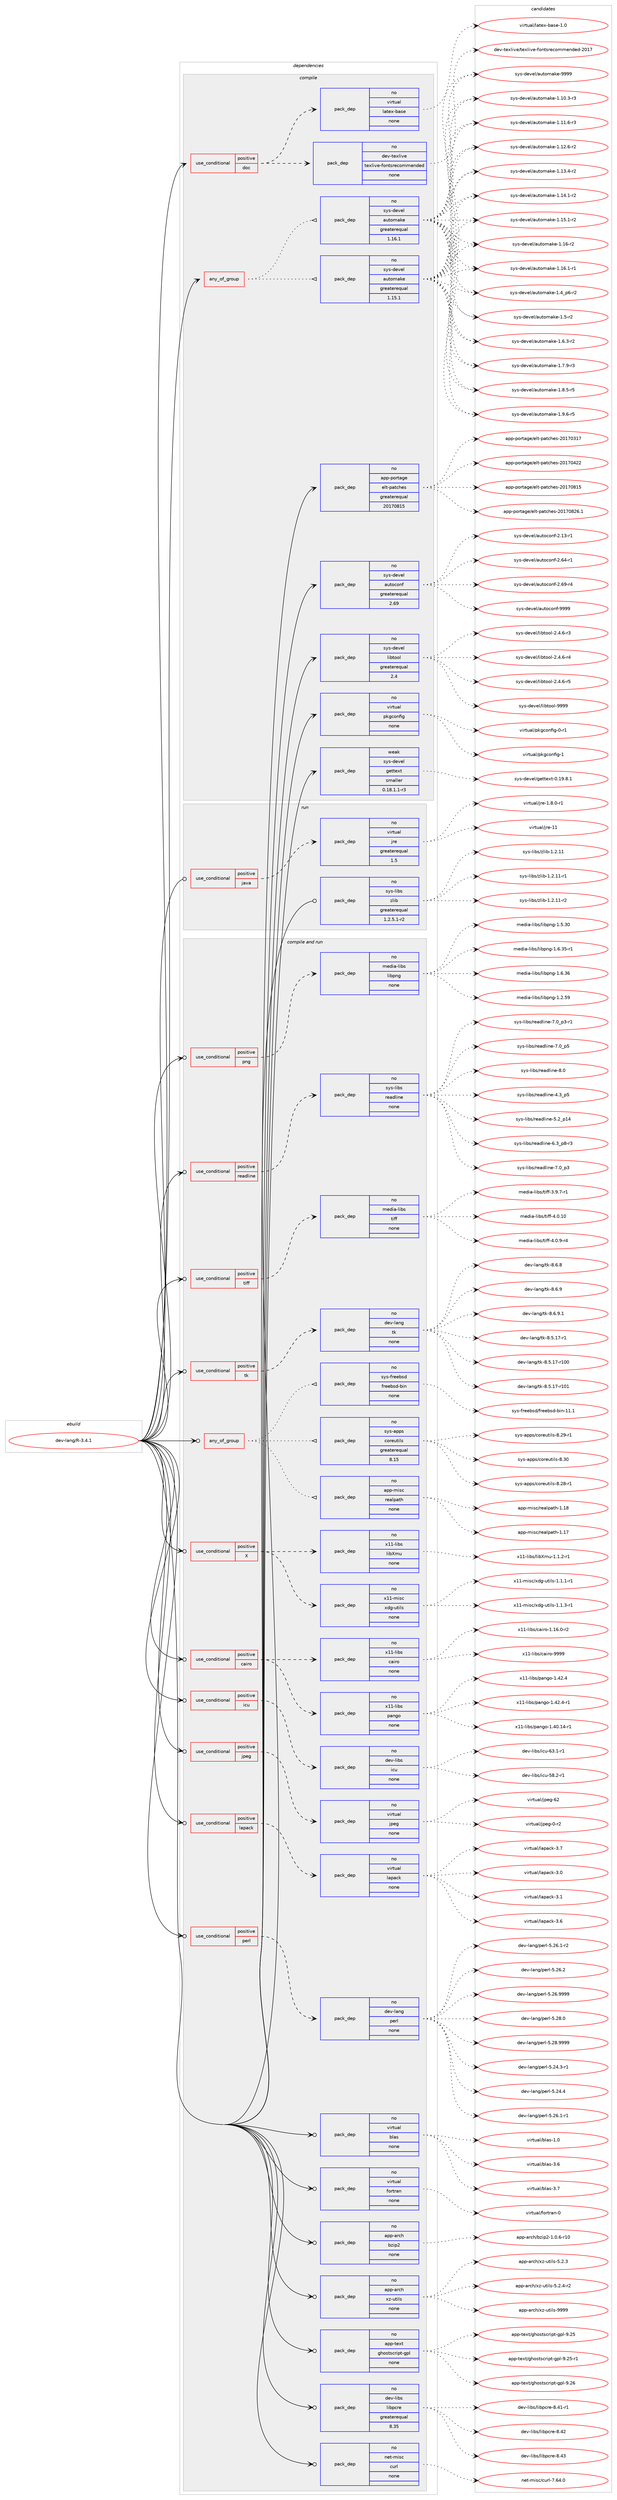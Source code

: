 digraph prolog {

# *************
# Graph options
# *************

newrank=true;
concentrate=true;
compound=true;
graph [rankdir=LR,fontname=Helvetica,fontsize=10,ranksep=1.5];#, ranksep=2.5, nodesep=0.2];
edge  [arrowhead=vee];
node  [fontname=Helvetica,fontsize=10];

# **********
# The ebuild
# **********

subgraph cluster_leftcol {
color=gray;
rank=same;
label=<<i>ebuild</i>>;
id [label="dev-lang/R-3.4.1", color=red, width=4, href="../dev-lang/R-3.4.1.svg"];
}

# ****************
# The dependencies
# ****************

subgraph cluster_midcol {
color=gray;
label=<<i>dependencies</i>>;
subgraph cluster_compile {
fillcolor="#eeeeee";
style=filled;
label=<<i>compile</i>>;
subgraph any21903 {
dependency1358062 [label=<<TABLE BORDER="0" CELLBORDER="1" CELLSPACING="0" CELLPADDING="4"><TR><TD CELLPADDING="10">any_of_group</TD></TR></TABLE>>, shape=none, color=red];subgraph pack972160 {
dependency1358063 [label=<<TABLE BORDER="0" CELLBORDER="1" CELLSPACING="0" CELLPADDING="4" WIDTH="220"><TR><TD ROWSPAN="6" CELLPADDING="30">pack_dep</TD></TR><TR><TD WIDTH="110">no</TD></TR><TR><TD>sys-devel</TD></TR><TR><TD>automake</TD></TR><TR><TD>greaterequal</TD></TR><TR><TD>1.16.1</TD></TR></TABLE>>, shape=none, color=blue];
}
dependency1358062:e -> dependency1358063:w [weight=20,style="dotted",arrowhead="oinv"];
subgraph pack972161 {
dependency1358064 [label=<<TABLE BORDER="0" CELLBORDER="1" CELLSPACING="0" CELLPADDING="4" WIDTH="220"><TR><TD ROWSPAN="6" CELLPADDING="30">pack_dep</TD></TR><TR><TD WIDTH="110">no</TD></TR><TR><TD>sys-devel</TD></TR><TR><TD>automake</TD></TR><TR><TD>greaterequal</TD></TR><TR><TD>1.15.1</TD></TR></TABLE>>, shape=none, color=blue];
}
dependency1358062:e -> dependency1358064:w [weight=20,style="dotted",arrowhead="oinv"];
}
id:e -> dependency1358062:w [weight=20,style="solid",arrowhead="vee"];
subgraph cond363447 {
dependency1358065 [label=<<TABLE BORDER="0" CELLBORDER="1" CELLSPACING="0" CELLPADDING="4"><TR><TD ROWSPAN="3" CELLPADDING="10">use_conditional</TD></TR><TR><TD>positive</TD></TR><TR><TD>doc</TD></TR></TABLE>>, shape=none, color=red];
subgraph pack972162 {
dependency1358066 [label=<<TABLE BORDER="0" CELLBORDER="1" CELLSPACING="0" CELLPADDING="4" WIDTH="220"><TR><TD ROWSPAN="6" CELLPADDING="30">pack_dep</TD></TR><TR><TD WIDTH="110">no</TD></TR><TR><TD>virtual</TD></TR><TR><TD>latex-base</TD></TR><TR><TD>none</TD></TR><TR><TD></TD></TR></TABLE>>, shape=none, color=blue];
}
dependency1358065:e -> dependency1358066:w [weight=20,style="dashed",arrowhead="vee"];
subgraph pack972163 {
dependency1358067 [label=<<TABLE BORDER="0" CELLBORDER="1" CELLSPACING="0" CELLPADDING="4" WIDTH="220"><TR><TD ROWSPAN="6" CELLPADDING="30">pack_dep</TD></TR><TR><TD WIDTH="110">no</TD></TR><TR><TD>dev-texlive</TD></TR><TR><TD>texlive-fontsrecommended</TD></TR><TR><TD>none</TD></TR><TR><TD></TD></TR></TABLE>>, shape=none, color=blue];
}
dependency1358065:e -> dependency1358067:w [weight=20,style="dashed",arrowhead="vee"];
}
id:e -> dependency1358065:w [weight=20,style="solid",arrowhead="vee"];
subgraph pack972164 {
dependency1358068 [label=<<TABLE BORDER="0" CELLBORDER="1" CELLSPACING="0" CELLPADDING="4" WIDTH="220"><TR><TD ROWSPAN="6" CELLPADDING="30">pack_dep</TD></TR><TR><TD WIDTH="110">no</TD></TR><TR><TD>app-portage</TD></TR><TR><TD>elt-patches</TD></TR><TR><TD>greaterequal</TD></TR><TR><TD>20170815</TD></TR></TABLE>>, shape=none, color=blue];
}
id:e -> dependency1358068:w [weight=20,style="solid",arrowhead="vee"];
subgraph pack972165 {
dependency1358069 [label=<<TABLE BORDER="0" CELLBORDER="1" CELLSPACING="0" CELLPADDING="4" WIDTH="220"><TR><TD ROWSPAN="6" CELLPADDING="30">pack_dep</TD></TR><TR><TD WIDTH="110">no</TD></TR><TR><TD>sys-devel</TD></TR><TR><TD>autoconf</TD></TR><TR><TD>greaterequal</TD></TR><TR><TD>2.69</TD></TR></TABLE>>, shape=none, color=blue];
}
id:e -> dependency1358069:w [weight=20,style="solid",arrowhead="vee"];
subgraph pack972166 {
dependency1358070 [label=<<TABLE BORDER="0" CELLBORDER="1" CELLSPACING="0" CELLPADDING="4" WIDTH="220"><TR><TD ROWSPAN="6" CELLPADDING="30">pack_dep</TD></TR><TR><TD WIDTH="110">no</TD></TR><TR><TD>sys-devel</TD></TR><TR><TD>libtool</TD></TR><TR><TD>greaterequal</TD></TR><TR><TD>2.4</TD></TR></TABLE>>, shape=none, color=blue];
}
id:e -> dependency1358070:w [weight=20,style="solid",arrowhead="vee"];
subgraph pack972167 {
dependency1358071 [label=<<TABLE BORDER="0" CELLBORDER="1" CELLSPACING="0" CELLPADDING="4" WIDTH="220"><TR><TD ROWSPAN="6" CELLPADDING="30">pack_dep</TD></TR><TR><TD WIDTH="110">no</TD></TR><TR><TD>virtual</TD></TR><TR><TD>pkgconfig</TD></TR><TR><TD>none</TD></TR><TR><TD></TD></TR></TABLE>>, shape=none, color=blue];
}
id:e -> dependency1358071:w [weight=20,style="solid",arrowhead="vee"];
subgraph pack972168 {
dependency1358072 [label=<<TABLE BORDER="0" CELLBORDER="1" CELLSPACING="0" CELLPADDING="4" WIDTH="220"><TR><TD ROWSPAN="6" CELLPADDING="30">pack_dep</TD></TR><TR><TD WIDTH="110">weak</TD></TR><TR><TD>sys-devel</TD></TR><TR><TD>gettext</TD></TR><TR><TD>smaller</TD></TR><TR><TD>0.18.1.1-r3</TD></TR></TABLE>>, shape=none, color=blue];
}
id:e -> dependency1358072:w [weight=20,style="solid",arrowhead="vee"];
}
subgraph cluster_compileandrun {
fillcolor="#eeeeee";
style=filled;
label=<<i>compile and run</i>>;
subgraph any21904 {
dependency1358073 [label=<<TABLE BORDER="0" CELLBORDER="1" CELLSPACING="0" CELLPADDING="4"><TR><TD CELLPADDING="10">any_of_group</TD></TR></TABLE>>, shape=none, color=red];subgraph pack972169 {
dependency1358074 [label=<<TABLE BORDER="0" CELLBORDER="1" CELLSPACING="0" CELLPADDING="4" WIDTH="220"><TR><TD ROWSPAN="6" CELLPADDING="30">pack_dep</TD></TR><TR><TD WIDTH="110">no</TD></TR><TR><TD>sys-apps</TD></TR><TR><TD>coreutils</TD></TR><TR><TD>greaterequal</TD></TR><TR><TD>8.15</TD></TR></TABLE>>, shape=none, color=blue];
}
dependency1358073:e -> dependency1358074:w [weight=20,style="dotted",arrowhead="oinv"];
subgraph pack972170 {
dependency1358075 [label=<<TABLE BORDER="0" CELLBORDER="1" CELLSPACING="0" CELLPADDING="4" WIDTH="220"><TR><TD ROWSPAN="6" CELLPADDING="30">pack_dep</TD></TR><TR><TD WIDTH="110">no</TD></TR><TR><TD>sys-freebsd</TD></TR><TR><TD>freebsd-bin</TD></TR><TR><TD>none</TD></TR><TR><TD></TD></TR></TABLE>>, shape=none, color=blue];
}
dependency1358073:e -> dependency1358075:w [weight=20,style="dotted",arrowhead="oinv"];
subgraph pack972171 {
dependency1358076 [label=<<TABLE BORDER="0" CELLBORDER="1" CELLSPACING="0" CELLPADDING="4" WIDTH="220"><TR><TD ROWSPAN="6" CELLPADDING="30">pack_dep</TD></TR><TR><TD WIDTH="110">no</TD></TR><TR><TD>app-misc</TD></TR><TR><TD>realpath</TD></TR><TR><TD>none</TD></TR><TR><TD></TD></TR></TABLE>>, shape=none, color=blue];
}
dependency1358073:e -> dependency1358076:w [weight=20,style="dotted",arrowhead="oinv"];
}
id:e -> dependency1358073:w [weight=20,style="solid",arrowhead="odotvee"];
subgraph cond363448 {
dependency1358077 [label=<<TABLE BORDER="0" CELLBORDER="1" CELLSPACING="0" CELLPADDING="4"><TR><TD ROWSPAN="3" CELLPADDING="10">use_conditional</TD></TR><TR><TD>positive</TD></TR><TR><TD>X</TD></TR></TABLE>>, shape=none, color=red];
subgraph pack972172 {
dependency1358078 [label=<<TABLE BORDER="0" CELLBORDER="1" CELLSPACING="0" CELLPADDING="4" WIDTH="220"><TR><TD ROWSPAN="6" CELLPADDING="30">pack_dep</TD></TR><TR><TD WIDTH="110">no</TD></TR><TR><TD>x11-libs</TD></TR><TR><TD>libXmu</TD></TR><TR><TD>none</TD></TR><TR><TD></TD></TR></TABLE>>, shape=none, color=blue];
}
dependency1358077:e -> dependency1358078:w [weight=20,style="dashed",arrowhead="vee"];
subgraph pack972173 {
dependency1358079 [label=<<TABLE BORDER="0" CELLBORDER="1" CELLSPACING="0" CELLPADDING="4" WIDTH="220"><TR><TD ROWSPAN="6" CELLPADDING="30">pack_dep</TD></TR><TR><TD WIDTH="110">no</TD></TR><TR><TD>x11-misc</TD></TR><TR><TD>xdg-utils</TD></TR><TR><TD>none</TD></TR><TR><TD></TD></TR></TABLE>>, shape=none, color=blue];
}
dependency1358077:e -> dependency1358079:w [weight=20,style="dashed",arrowhead="vee"];
}
id:e -> dependency1358077:w [weight=20,style="solid",arrowhead="odotvee"];
subgraph cond363449 {
dependency1358080 [label=<<TABLE BORDER="0" CELLBORDER="1" CELLSPACING="0" CELLPADDING="4"><TR><TD ROWSPAN="3" CELLPADDING="10">use_conditional</TD></TR><TR><TD>positive</TD></TR><TR><TD>cairo</TD></TR></TABLE>>, shape=none, color=red];
subgraph pack972174 {
dependency1358081 [label=<<TABLE BORDER="0" CELLBORDER="1" CELLSPACING="0" CELLPADDING="4" WIDTH="220"><TR><TD ROWSPAN="6" CELLPADDING="30">pack_dep</TD></TR><TR><TD WIDTH="110">no</TD></TR><TR><TD>x11-libs</TD></TR><TR><TD>cairo</TD></TR><TR><TD>none</TD></TR><TR><TD></TD></TR></TABLE>>, shape=none, color=blue];
}
dependency1358080:e -> dependency1358081:w [weight=20,style="dashed",arrowhead="vee"];
subgraph pack972175 {
dependency1358082 [label=<<TABLE BORDER="0" CELLBORDER="1" CELLSPACING="0" CELLPADDING="4" WIDTH="220"><TR><TD ROWSPAN="6" CELLPADDING="30">pack_dep</TD></TR><TR><TD WIDTH="110">no</TD></TR><TR><TD>x11-libs</TD></TR><TR><TD>pango</TD></TR><TR><TD>none</TD></TR><TR><TD></TD></TR></TABLE>>, shape=none, color=blue];
}
dependency1358080:e -> dependency1358082:w [weight=20,style="dashed",arrowhead="vee"];
}
id:e -> dependency1358080:w [weight=20,style="solid",arrowhead="odotvee"];
subgraph cond363450 {
dependency1358083 [label=<<TABLE BORDER="0" CELLBORDER="1" CELLSPACING="0" CELLPADDING="4"><TR><TD ROWSPAN="3" CELLPADDING="10">use_conditional</TD></TR><TR><TD>positive</TD></TR><TR><TD>icu</TD></TR></TABLE>>, shape=none, color=red];
subgraph pack972176 {
dependency1358084 [label=<<TABLE BORDER="0" CELLBORDER="1" CELLSPACING="0" CELLPADDING="4" WIDTH="220"><TR><TD ROWSPAN="6" CELLPADDING="30">pack_dep</TD></TR><TR><TD WIDTH="110">no</TD></TR><TR><TD>dev-libs</TD></TR><TR><TD>icu</TD></TR><TR><TD>none</TD></TR><TR><TD></TD></TR></TABLE>>, shape=none, color=blue];
}
dependency1358083:e -> dependency1358084:w [weight=20,style="dashed",arrowhead="vee"];
}
id:e -> dependency1358083:w [weight=20,style="solid",arrowhead="odotvee"];
subgraph cond363451 {
dependency1358085 [label=<<TABLE BORDER="0" CELLBORDER="1" CELLSPACING="0" CELLPADDING="4"><TR><TD ROWSPAN="3" CELLPADDING="10">use_conditional</TD></TR><TR><TD>positive</TD></TR><TR><TD>jpeg</TD></TR></TABLE>>, shape=none, color=red];
subgraph pack972177 {
dependency1358086 [label=<<TABLE BORDER="0" CELLBORDER="1" CELLSPACING="0" CELLPADDING="4" WIDTH="220"><TR><TD ROWSPAN="6" CELLPADDING="30">pack_dep</TD></TR><TR><TD WIDTH="110">no</TD></TR><TR><TD>virtual</TD></TR><TR><TD>jpeg</TD></TR><TR><TD>none</TD></TR><TR><TD></TD></TR></TABLE>>, shape=none, color=blue];
}
dependency1358085:e -> dependency1358086:w [weight=20,style="dashed",arrowhead="vee"];
}
id:e -> dependency1358085:w [weight=20,style="solid",arrowhead="odotvee"];
subgraph cond363452 {
dependency1358087 [label=<<TABLE BORDER="0" CELLBORDER="1" CELLSPACING="0" CELLPADDING="4"><TR><TD ROWSPAN="3" CELLPADDING="10">use_conditional</TD></TR><TR><TD>positive</TD></TR><TR><TD>lapack</TD></TR></TABLE>>, shape=none, color=red];
subgraph pack972178 {
dependency1358088 [label=<<TABLE BORDER="0" CELLBORDER="1" CELLSPACING="0" CELLPADDING="4" WIDTH="220"><TR><TD ROWSPAN="6" CELLPADDING="30">pack_dep</TD></TR><TR><TD WIDTH="110">no</TD></TR><TR><TD>virtual</TD></TR><TR><TD>lapack</TD></TR><TR><TD>none</TD></TR><TR><TD></TD></TR></TABLE>>, shape=none, color=blue];
}
dependency1358087:e -> dependency1358088:w [weight=20,style="dashed",arrowhead="vee"];
}
id:e -> dependency1358087:w [weight=20,style="solid",arrowhead="odotvee"];
subgraph cond363453 {
dependency1358089 [label=<<TABLE BORDER="0" CELLBORDER="1" CELLSPACING="0" CELLPADDING="4"><TR><TD ROWSPAN="3" CELLPADDING="10">use_conditional</TD></TR><TR><TD>positive</TD></TR><TR><TD>perl</TD></TR></TABLE>>, shape=none, color=red];
subgraph pack972179 {
dependency1358090 [label=<<TABLE BORDER="0" CELLBORDER="1" CELLSPACING="0" CELLPADDING="4" WIDTH="220"><TR><TD ROWSPAN="6" CELLPADDING="30">pack_dep</TD></TR><TR><TD WIDTH="110">no</TD></TR><TR><TD>dev-lang</TD></TR><TR><TD>perl</TD></TR><TR><TD>none</TD></TR><TR><TD></TD></TR></TABLE>>, shape=none, color=blue];
}
dependency1358089:e -> dependency1358090:w [weight=20,style="dashed",arrowhead="vee"];
}
id:e -> dependency1358089:w [weight=20,style="solid",arrowhead="odotvee"];
subgraph cond363454 {
dependency1358091 [label=<<TABLE BORDER="0" CELLBORDER="1" CELLSPACING="0" CELLPADDING="4"><TR><TD ROWSPAN="3" CELLPADDING="10">use_conditional</TD></TR><TR><TD>positive</TD></TR><TR><TD>png</TD></TR></TABLE>>, shape=none, color=red];
subgraph pack972180 {
dependency1358092 [label=<<TABLE BORDER="0" CELLBORDER="1" CELLSPACING="0" CELLPADDING="4" WIDTH="220"><TR><TD ROWSPAN="6" CELLPADDING="30">pack_dep</TD></TR><TR><TD WIDTH="110">no</TD></TR><TR><TD>media-libs</TD></TR><TR><TD>libpng</TD></TR><TR><TD>none</TD></TR><TR><TD></TD></TR></TABLE>>, shape=none, color=blue];
}
dependency1358091:e -> dependency1358092:w [weight=20,style="dashed",arrowhead="vee"];
}
id:e -> dependency1358091:w [weight=20,style="solid",arrowhead="odotvee"];
subgraph cond363455 {
dependency1358093 [label=<<TABLE BORDER="0" CELLBORDER="1" CELLSPACING="0" CELLPADDING="4"><TR><TD ROWSPAN="3" CELLPADDING="10">use_conditional</TD></TR><TR><TD>positive</TD></TR><TR><TD>readline</TD></TR></TABLE>>, shape=none, color=red];
subgraph pack972181 {
dependency1358094 [label=<<TABLE BORDER="0" CELLBORDER="1" CELLSPACING="0" CELLPADDING="4" WIDTH="220"><TR><TD ROWSPAN="6" CELLPADDING="30">pack_dep</TD></TR><TR><TD WIDTH="110">no</TD></TR><TR><TD>sys-libs</TD></TR><TR><TD>readline</TD></TR><TR><TD>none</TD></TR><TR><TD></TD></TR></TABLE>>, shape=none, color=blue];
}
dependency1358093:e -> dependency1358094:w [weight=20,style="dashed",arrowhead="vee"];
}
id:e -> dependency1358093:w [weight=20,style="solid",arrowhead="odotvee"];
subgraph cond363456 {
dependency1358095 [label=<<TABLE BORDER="0" CELLBORDER="1" CELLSPACING="0" CELLPADDING="4"><TR><TD ROWSPAN="3" CELLPADDING="10">use_conditional</TD></TR><TR><TD>positive</TD></TR><TR><TD>tiff</TD></TR></TABLE>>, shape=none, color=red];
subgraph pack972182 {
dependency1358096 [label=<<TABLE BORDER="0" CELLBORDER="1" CELLSPACING="0" CELLPADDING="4" WIDTH="220"><TR><TD ROWSPAN="6" CELLPADDING="30">pack_dep</TD></TR><TR><TD WIDTH="110">no</TD></TR><TR><TD>media-libs</TD></TR><TR><TD>tiff</TD></TR><TR><TD>none</TD></TR><TR><TD></TD></TR></TABLE>>, shape=none, color=blue];
}
dependency1358095:e -> dependency1358096:w [weight=20,style="dashed",arrowhead="vee"];
}
id:e -> dependency1358095:w [weight=20,style="solid",arrowhead="odotvee"];
subgraph cond363457 {
dependency1358097 [label=<<TABLE BORDER="0" CELLBORDER="1" CELLSPACING="0" CELLPADDING="4"><TR><TD ROWSPAN="3" CELLPADDING="10">use_conditional</TD></TR><TR><TD>positive</TD></TR><TR><TD>tk</TD></TR></TABLE>>, shape=none, color=red];
subgraph pack972183 {
dependency1358098 [label=<<TABLE BORDER="0" CELLBORDER="1" CELLSPACING="0" CELLPADDING="4" WIDTH="220"><TR><TD ROWSPAN="6" CELLPADDING="30">pack_dep</TD></TR><TR><TD WIDTH="110">no</TD></TR><TR><TD>dev-lang</TD></TR><TR><TD>tk</TD></TR><TR><TD>none</TD></TR><TR><TD></TD></TR></TABLE>>, shape=none, color=blue];
}
dependency1358097:e -> dependency1358098:w [weight=20,style="dashed",arrowhead="vee"];
}
id:e -> dependency1358097:w [weight=20,style="solid",arrowhead="odotvee"];
subgraph pack972184 {
dependency1358099 [label=<<TABLE BORDER="0" CELLBORDER="1" CELLSPACING="0" CELLPADDING="4" WIDTH="220"><TR><TD ROWSPAN="6" CELLPADDING="30">pack_dep</TD></TR><TR><TD WIDTH="110">no</TD></TR><TR><TD>app-arch</TD></TR><TR><TD>bzip2</TD></TR><TR><TD>none</TD></TR><TR><TD></TD></TR></TABLE>>, shape=none, color=blue];
}
id:e -> dependency1358099:w [weight=20,style="solid",arrowhead="odotvee"];
subgraph pack972185 {
dependency1358100 [label=<<TABLE BORDER="0" CELLBORDER="1" CELLSPACING="0" CELLPADDING="4" WIDTH="220"><TR><TD ROWSPAN="6" CELLPADDING="30">pack_dep</TD></TR><TR><TD WIDTH="110">no</TD></TR><TR><TD>app-arch</TD></TR><TR><TD>xz-utils</TD></TR><TR><TD>none</TD></TR><TR><TD></TD></TR></TABLE>>, shape=none, color=blue];
}
id:e -> dependency1358100:w [weight=20,style="solid",arrowhead="odotvee"];
subgraph pack972186 {
dependency1358101 [label=<<TABLE BORDER="0" CELLBORDER="1" CELLSPACING="0" CELLPADDING="4" WIDTH="220"><TR><TD ROWSPAN="6" CELLPADDING="30">pack_dep</TD></TR><TR><TD WIDTH="110">no</TD></TR><TR><TD>app-text</TD></TR><TR><TD>ghostscript-gpl</TD></TR><TR><TD>none</TD></TR><TR><TD></TD></TR></TABLE>>, shape=none, color=blue];
}
id:e -> dependency1358101:w [weight=20,style="solid",arrowhead="odotvee"];
subgraph pack972187 {
dependency1358102 [label=<<TABLE BORDER="0" CELLBORDER="1" CELLSPACING="0" CELLPADDING="4" WIDTH="220"><TR><TD ROWSPAN="6" CELLPADDING="30">pack_dep</TD></TR><TR><TD WIDTH="110">no</TD></TR><TR><TD>dev-libs</TD></TR><TR><TD>libpcre</TD></TR><TR><TD>greaterequal</TD></TR><TR><TD>8.35</TD></TR></TABLE>>, shape=none, color=blue];
}
id:e -> dependency1358102:w [weight=20,style="solid",arrowhead="odotvee"];
subgraph pack972188 {
dependency1358103 [label=<<TABLE BORDER="0" CELLBORDER="1" CELLSPACING="0" CELLPADDING="4" WIDTH="220"><TR><TD ROWSPAN="6" CELLPADDING="30">pack_dep</TD></TR><TR><TD WIDTH="110">no</TD></TR><TR><TD>net-misc</TD></TR><TR><TD>curl</TD></TR><TR><TD>none</TD></TR><TR><TD></TD></TR></TABLE>>, shape=none, color=blue];
}
id:e -> dependency1358103:w [weight=20,style="solid",arrowhead="odotvee"];
subgraph pack972189 {
dependency1358104 [label=<<TABLE BORDER="0" CELLBORDER="1" CELLSPACING="0" CELLPADDING="4" WIDTH="220"><TR><TD ROWSPAN="6" CELLPADDING="30">pack_dep</TD></TR><TR><TD WIDTH="110">no</TD></TR><TR><TD>virtual</TD></TR><TR><TD>blas</TD></TR><TR><TD>none</TD></TR><TR><TD></TD></TR></TABLE>>, shape=none, color=blue];
}
id:e -> dependency1358104:w [weight=20,style="solid",arrowhead="odotvee"];
subgraph pack972190 {
dependency1358105 [label=<<TABLE BORDER="0" CELLBORDER="1" CELLSPACING="0" CELLPADDING="4" WIDTH="220"><TR><TD ROWSPAN="6" CELLPADDING="30">pack_dep</TD></TR><TR><TD WIDTH="110">no</TD></TR><TR><TD>virtual</TD></TR><TR><TD>fortran</TD></TR><TR><TD>none</TD></TR><TR><TD></TD></TR></TABLE>>, shape=none, color=blue];
}
id:e -> dependency1358105:w [weight=20,style="solid",arrowhead="odotvee"];
}
subgraph cluster_run {
fillcolor="#eeeeee";
style=filled;
label=<<i>run</i>>;
subgraph cond363458 {
dependency1358106 [label=<<TABLE BORDER="0" CELLBORDER="1" CELLSPACING="0" CELLPADDING="4"><TR><TD ROWSPAN="3" CELLPADDING="10">use_conditional</TD></TR><TR><TD>positive</TD></TR><TR><TD>java</TD></TR></TABLE>>, shape=none, color=red];
subgraph pack972191 {
dependency1358107 [label=<<TABLE BORDER="0" CELLBORDER="1" CELLSPACING="0" CELLPADDING="4" WIDTH="220"><TR><TD ROWSPAN="6" CELLPADDING="30">pack_dep</TD></TR><TR><TD WIDTH="110">no</TD></TR><TR><TD>virtual</TD></TR><TR><TD>jre</TD></TR><TR><TD>greaterequal</TD></TR><TR><TD>1.5</TD></TR></TABLE>>, shape=none, color=blue];
}
dependency1358106:e -> dependency1358107:w [weight=20,style="dashed",arrowhead="vee"];
}
id:e -> dependency1358106:w [weight=20,style="solid",arrowhead="odot"];
subgraph pack972192 {
dependency1358108 [label=<<TABLE BORDER="0" CELLBORDER="1" CELLSPACING="0" CELLPADDING="4" WIDTH="220"><TR><TD ROWSPAN="6" CELLPADDING="30">pack_dep</TD></TR><TR><TD WIDTH="110">no</TD></TR><TR><TD>sys-libs</TD></TR><TR><TD>zlib</TD></TR><TR><TD>greaterequal</TD></TR><TR><TD>1.2.5.1-r2</TD></TR></TABLE>>, shape=none, color=blue];
}
id:e -> dependency1358108:w [weight=20,style="solid",arrowhead="odot"];
}
}

# **************
# The candidates
# **************

subgraph cluster_choices {
rank=same;
color=gray;
label=<<i>candidates</i>>;

subgraph choice972160 {
color=black;
nodesep=1;
choice11512111545100101118101108479711711611110997107101454946494846514511451 [label="sys-devel/automake-1.10.3-r3", color=red, width=4,href="../sys-devel/automake-1.10.3-r3.svg"];
choice11512111545100101118101108479711711611110997107101454946494946544511451 [label="sys-devel/automake-1.11.6-r3", color=red, width=4,href="../sys-devel/automake-1.11.6-r3.svg"];
choice11512111545100101118101108479711711611110997107101454946495046544511450 [label="sys-devel/automake-1.12.6-r2", color=red, width=4,href="../sys-devel/automake-1.12.6-r2.svg"];
choice11512111545100101118101108479711711611110997107101454946495146524511450 [label="sys-devel/automake-1.13.4-r2", color=red, width=4,href="../sys-devel/automake-1.13.4-r2.svg"];
choice11512111545100101118101108479711711611110997107101454946495246494511450 [label="sys-devel/automake-1.14.1-r2", color=red, width=4,href="../sys-devel/automake-1.14.1-r2.svg"];
choice11512111545100101118101108479711711611110997107101454946495346494511450 [label="sys-devel/automake-1.15.1-r2", color=red, width=4,href="../sys-devel/automake-1.15.1-r2.svg"];
choice1151211154510010111810110847971171161111099710710145494649544511450 [label="sys-devel/automake-1.16-r2", color=red, width=4,href="../sys-devel/automake-1.16-r2.svg"];
choice11512111545100101118101108479711711611110997107101454946495446494511449 [label="sys-devel/automake-1.16.1-r1", color=red, width=4,href="../sys-devel/automake-1.16.1-r1.svg"];
choice115121115451001011181011084797117116111109971071014549465295112544511450 [label="sys-devel/automake-1.4_p6-r2", color=red, width=4,href="../sys-devel/automake-1.4_p6-r2.svg"];
choice11512111545100101118101108479711711611110997107101454946534511450 [label="sys-devel/automake-1.5-r2", color=red, width=4,href="../sys-devel/automake-1.5-r2.svg"];
choice115121115451001011181011084797117116111109971071014549465446514511450 [label="sys-devel/automake-1.6.3-r2", color=red, width=4,href="../sys-devel/automake-1.6.3-r2.svg"];
choice115121115451001011181011084797117116111109971071014549465546574511451 [label="sys-devel/automake-1.7.9-r3", color=red, width=4,href="../sys-devel/automake-1.7.9-r3.svg"];
choice115121115451001011181011084797117116111109971071014549465646534511453 [label="sys-devel/automake-1.8.5-r5", color=red, width=4,href="../sys-devel/automake-1.8.5-r5.svg"];
choice115121115451001011181011084797117116111109971071014549465746544511453 [label="sys-devel/automake-1.9.6-r5", color=red, width=4,href="../sys-devel/automake-1.9.6-r5.svg"];
choice115121115451001011181011084797117116111109971071014557575757 [label="sys-devel/automake-9999", color=red, width=4,href="../sys-devel/automake-9999.svg"];
dependency1358063:e -> choice11512111545100101118101108479711711611110997107101454946494846514511451:w [style=dotted,weight="100"];
dependency1358063:e -> choice11512111545100101118101108479711711611110997107101454946494946544511451:w [style=dotted,weight="100"];
dependency1358063:e -> choice11512111545100101118101108479711711611110997107101454946495046544511450:w [style=dotted,weight="100"];
dependency1358063:e -> choice11512111545100101118101108479711711611110997107101454946495146524511450:w [style=dotted,weight="100"];
dependency1358063:e -> choice11512111545100101118101108479711711611110997107101454946495246494511450:w [style=dotted,weight="100"];
dependency1358063:e -> choice11512111545100101118101108479711711611110997107101454946495346494511450:w [style=dotted,weight="100"];
dependency1358063:e -> choice1151211154510010111810110847971171161111099710710145494649544511450:w [style=dotted,weight="100"];
dependency1358063:e -> choice11512111545100101118101108479711711611110997107101454946495446494511449:w [style=dotted,weight="100"];
dependency1358063:e -> choice115121115451001011181011084797117116111109971071014549465295112544511450:w [style=dotted,weight="100"];
dependency1358063:e -> choice11512111545100101118101108479711711611110997107101454946534511450:w [style=dotted,weight="100"];
dependency1358063:e -> choice115121115451001011181011084797117116111109971071014549465446514511450:w [style=dotted,weight="100"];
dependency1358063:e -> choice115121115451001011181011084797117116111109971071014549465546574511451:w [style=dotted,weight="100"];
dependency1358063:e -> choice115121115451001011181011084797117116111109971071014549465646534511453:w [style=dotted,weight="100"];
dependency1358063:e -> choice115121115451001011181011084797117116111109971071014549465746544511453:w [style=dotted,weight="100"];
dependency1358063:e -> choice115121115451001011181011084797117116111109971071014557575757:w [style=dotted,weight="100"];
}
subgraph choice972161 {
color=black;
nodesep=1;
choice11512111545100101118101108479711711611110997107101454946494846514511451 [label="sys-devel/automake-1.10.3-r3", color=red, width=4,href="../sys-devel/automake-1.10.3-r3.svg"];
choice11512111545100101118101108479711711611110997107101454946494946544511451 [label="sys-devel/automake-1.11.6-r3", color=red, width=4,href="../sys-devel/automake-1.11.6-r3.svg"];
choice11512111545100101118101108479711711611110997107101454946495046544511450 [label="sys-devel/automake-1.12.6-r2", color=red, width=4,href="../sys-devel/automake-1.12.6-r2.svg"];
choice11512111545100101118101108479711711611110997107101454946495146524511450 [label="sys-devel/automake-1.13.4-r2", color=red, width=4,href="../sys-devel/automake-1.13.4-r2.svg"];
choice11512111545100101118101108479711711611110997107101454946495246494511450 [label="sys-devel/automake-1.14.1-r2", color=red, width=4,href="../sys-devel/automake-1.14.1-r2.svg"];
choice11512111545100101118101108479711711611110997107101454946495346494511450 [label="sys-devel/automake-1.15.1-r2", color=red, width=4,href="../sys-devel/automake-1.15.1-r2.svg"];
choice1151211154510010111810110847971171161111099710710145494649544511450 [label="sys-devel/automake-1.16-r2", color=red, width=4,href="../sys-devel/automake-1.16-r2.svg"];
choice11512111545100101118101108479711711611110997107101454946495446494511449 [label="sys-devel/automake-1.16.1-r1", color=red, width=4,href="../sys-devel/automake-1.16.1-r1.svg"];
choice115121115451001011181011084797117116111109971071014549465295112544511450 [label="sys-devel/automake-1.4_p6-r2", color=red, width=4,href="../sys-devel/automake-1.4_p6-r2.svg"];
choice11512111545100101118101108479711711611110997107101454946534511450 [label="sys-devel/automake-1.5-r2", color=red, width=4,href="../sys-devel/automake-1.5-r2.svg"];
choice115121115451001011181011084797117116111109971071014549465446514511450 [label="sys-devel/automake-1.6.3-r2", color=red, width=4,href="../sys-devel/automake-1.6.3-r2.svg"];
choice115121115451001011181011084797117116111109971071014549465546574511451 [label="sys-devel/automake-1.7.9-r3", color=red, width=4,href="../sys-devel/automake-1.7.9-r3.svg"];
choice115121115451001011181011084797117116111109971071014549465646534511453 [label="sys-devel/automake-1.8.5-r5", color=red, width=4,href="../sys-devel/automake-1.8.5-r5.svg"];
choice115121115451001011181011084797117116111109971071014549465746544511453 [label="sys-devel/automake-1.9.6-r5", color=red, width=4,href="../sys-devel/automake-1.9.6-r5.svg"];
choice115121115451001011181011084797117116111109971071014557575757 [label="sys-devel/automake-9999", color=red, width=4,href="../sys-devel/automake-9999.svg"];
dependency1358064:e -> choice11512111545100101118101108479711711611110997107101454946494846514511451:w [style=dotted,weight="100"];
dependency1358064:e -> choice11512111545100101118101108479711711611110997107101454946494946544511451:w [style=dotted,weight="100"];
dependency1358064:e -> choice11512111545100101118101108479711711611110997107101454946495046544511450:w [style=dotted,weight="100"];
dependency1358064:e -> choice11512111545100101118101108479711711611110997107101454946495146524511450:w [style=dotted,weight="100"];
dependency1358064:e -> choice11512111545100101118101108479711711611110997107101454946495246494511450:w [style=dotted,weight="100"];
dependency1358064:e -> choice11512111545100101118101108479711711611110997107101454946495346494511450:w [style=dotted,weight="100"];
dependency1358064:e -> choice1151211154510010111810110847971171161111099710710145494649544511450:w [style=dotted,weight="100"];
dependency1358064:e -> choice11512111545100101118101108479711711611110997107101454946495446494511449:w [style=dotted,weight="100"];
dependency1358064:e -> choice115121115451001011181011084797117116111109971071014549465295112544511450:w [style=dotted,weight="100"];
dependency1358064:e -> choice11512111545100101118101108479711711611110997107101454946534511450:w [style=dotted,weight="100"];
dependency1358064:e -> choice115121115451001011181011084797117116111109971071014549465446514511450:w [style=dotted,weight="100"];
dependency1358064:e -> choice115121115451001011181011084797117116111109971071014549465546574511451:w [style=dotted,weight="100"];
dependency1358064:e -> choice115121115451001011181011084797117116111109971071014549465646534511453:w [style=dotted,weight="100"];
dependency1358064:e -> choice115121115451001011181011084797117116111109971071014549465746544511453:w [style=dotted,weight="100"];
dependency1358064:e -> choice115121115451001011181011084797117116111109971071014557575757:w [style=dotted,weight="100"];
}
subgraph choice972162 {
color=black;
nodesep=1;
choice11810511411611797108471089711610112045989711510145494648 [label="virtual/latex-base-1.0", color=red, width=4,href="../virtual/latex-base-1.0.svg"];
dependency1358066:e -> choice11810511411611797108471089711610112045989711510145494648:w [style=dotted,weight="100"];
}
subgraph choice972163 {
color=black;
nodesep=1;
choice100101118451161011201081051181014711610112010810511810145102111110116115114101991111091091011101001011004550484955 [label="dev-texlive/texlive-fontsrecommended-2017", color=red, width=4,href="../dev-texlive/texlive-fontsrecommended-2017.svg"];
dependency1358067:e -> choice100101118451161011201081051181014711610112010810511810145102111110116115114101991111091091011101001011004550484955:w [style=dotted,weight="100"];
}
subgraph choice972164 {
color=black;
nodesep=1;
choice97112112451121111141169710310147101108116451129711699104101115455048495548514955 [label="app-portage/elt-patches-20170317", color=red, width=4,href="../app-portage/elt-patches-20170317.svg"];
choice97112112451121111141169710310147101108116451129711699104101115455048495548525050 [label="app-portage/elt-patches-20170422", color=red, width=4,href="../app-portage/elt-patches-20170422.svg"];
choice97112112451121111141169710310147101108116451129711699104101115455048495548564953 [label="app-portage/elt-patches-20170815", color=red, width=4,href="../app-portage/elt-patches-20170815.svg"];
choice971121124511211111411697103101471011081164511297116991041011154550484955485650544649 [label="app-portage/elt-patches-20170826.1", color=red, width=4,href="../app-portage/elt-patches-20170826.1.svg"];
dependency1358068:e -> choice97112112451121111141169710310147101108116451129711699104101115455048495548514955:w [style=dotted,weight="100"];
dependency1358068:e -> choice97112112451121111141169710310147101108116451129711699104101115455048495548525050:w [style=dotted,weight="100"];
dependency1358068:e -> choice97112112451121111141169710310147101108116451129711699104101115455048495548564953:w [style=dotted,weight="100"];
dependency1358068:e -> choice971121124511211111411697103101471011081164511297116991041011154550484955485650544649:w [style=dotted,weight="100"];
}
subgraph choice972165 {
color=black;
nodesep=1;
choice1151211154510010111810110847971171161119911111010245504649514511449 [label="sys-devel/autoconf-2.13-r1", color=red, width=4,href="../sys-devel/autoconf-2.13-r1.svg"];
choice1151211154510010111810110847971171161119911111010245504654524511449 [label="sys-devel/autoconf-2.64-r1", color=red, width=4,href="../sys-devel/autoconf-2.64-r1.svg"];
choice1151211154510010111810110847971171161119911111010245504654574511452 [label="sys-devel/autoconf-2.69-r4", color=red, width=4,href="../sys-devel/autoconf-2.69-r4.svg"];
choice115121115451001011181011084797117116111991111101024557575757 [label="sys-devel/autoconf-9999", color=red, width=4,href="../sys-devel/autoconf-9999.svg"];
dependency1358069:e -> choice1151211154510010111810110847971171161119911111010245504649514511449:w [style=dotted,weight="100"];
dependency1358069:e -> choice1151211154510010111810110847971171161119911111010245504654524511449:w [style=dotted,weight="100"];
dependency1358069:e -> choice1151211154510010111810110847971171161119911111010245504654574511452:w [style=dotted,weight="100"];
dependency1358069:e -> choice115121115451001011181011084797117116111991111101024557575757:w [style=dotted,weight="100"];
}
subgraph choice972166 {
color=black;
nodesep=1;
choice1151211154510010111810110847108105981161111111084550465246544511451 [label="sys-devel/libtool-2.4.6-r3", color=red, width=4,href="../sys-devel/libtool-2.4.6-r3.svg"];
choice1151211154510010111810110847108105981161111111084550465246544511452 [label="sys-devel/libtool-2.4.6-r4", color=red, width=4,href="../sys-devel/libtool-2.4.6-r4.svg"];
choice1151211154510010111810110847108105981161111111084550465246544511453 [label="sys-devel/libtool-2.4.6-r5", color=red, width=4,href="../sys-devel/libtool-2.4.6-r5.svg"];
choice1151211154510010111810110847108105981161111111084557575757 [label="sys-devel/libtool-9999", color=red, width=4,href="../sys-devel/libtool-9999.svg"];
dependency1358070:e -> choice1151211154510010111810110847108105981161111111084550465246544511451:w [style=dotted,weight="100"];
dependency1358070:e -> choice1151211154510010111810110847108105981161111111084550465246544511452:w [style=dotted,weight="100"];
dependency1358070:e -> choice1151211154510010111810110847108105981161111111084550465246544511453:w [style=dotted,weight="100"];
dependency1358070:e -> choice1151211154510010111810110847108105981161111111084557575757:w [style=dotted,weight="100"];
}
subgraph choice972167 {
color=black;
nodesep=1;
choice11810511411611797108471121071039911111010210510345484511449 [label="virtual/pkgconfig-0-r1", color=red, width=4,href="../virtual/pkgconfig-0-r1.svg"];
choice1181051141161179710847112107103991111101021051034549 [label="virtual/pkgconfig-1", color=red, width=4,href="../virtual/pkgconfig-1.svg"];
dependency1358071:e -> choice11810511411611797108471121071039911111010210510345484511449:w [style=dotted,weight="100"];
dependency1358071:e -> choice1181051141161179710847112107103991111101021051034549:w [style=dotted,weight="100"];
}
subgraph choice972168 {
color=black;
nodesep=1;
choice1151211154510010111810110847103101116116101120116454846495746564649 [label="sys-devel/gettext-0.19.8.1", color=red, width=4,href="../sys-devel/gettext-0.19.8.1.svg"];
dependency1358072:e -> choice1151211154510010111810110847103101116116101120116454846495746564649:w [style=dotted,weight="100"];
}
subgraph choice972169 {
color=black;
nodesep=1;
choice1151211154597112112115479911111410111711610510811545564650564511449 [label="sys-apps/coreutils-8.28-r1", color=red, width=4,href="../sys-apps/coreutils-8.28-r1.svg"];
choice1151211154597112112115479911111410111711610510811545564650574511449 [label="sys-apps/coreutils-8.29-r1", color=red, width=4,href="../sys-apps/coreutils-8.29-r1.svg"];
choice115121115459711211211547991111141011171161051081154556465148 [label="sys-apps/coreutils-8.30", color=red, width=4,href="../sys-apps/coreutils-8.30.svg"];
dependency1358074:e -> choice1151211154597112112115479911111410111711610510811545564650564511449:w [style=dotted,weight="100"];
dependency1358074:e -> choice1151211154597112112115479911111410111711610510811545564650574511449:w [style=dotted,weight="100"];
dependency1358074:e -> choice115121115459711211211547991111141011171161051081154556465148:w [style=dotted,weight="100"];
}
subgraph choice972170 {
color=black;
nodesep=1;
choice1151211154510211410110198115100471021141011019811510045981051104549494649 [label="sys-freebsd/freebsd-bin-11.1", color=red, width=4,href="../sys-freebsd/freebsd-bin-11.1.svg"];
dependency1358075:e -> choice1151211154510211410110198115100471021141011019811510045981051104549494649:w [style=dotted,weight="100"];
}
subgraph choice972171 {
color=black;
nodesep=1;
choice9711211245109105115994711410197108112971161044549464955 [label="app-misc/realpath-1.17", color=red, width=4,href="../app-misc/realpath-1.17.svg"];
choice9711211245109105115994711410197108112971161044549464956 [label="app-misc/realpath-1.18", color=red, width=4,href="../app-misc/realpath-1.18.svg"];
dependency1358076:e -> choice9711211245109105115994711410197108112971161044549464955:w [style=dotted,weight="100"];
dependency1358076:e -> choice9711211245109105115994711410197108112971161044549464956:w [style=dotted,weight="100"];
}
subgraph choice972172 {
color=black;
nodesep=1;
choice120494945108105981154710810598881091174549464946504511449 [label="x11-libs/libXmu-1.1.2-r1", color=red, width=4,href="../x11-libs/libXmu-1.1.2-r1.svg"];
dependency1358078:e -> choice120494945108105981154710810598881091174549464946504511449:w [style=dotted,weight="100"];
}
subgraph choice972173 {
color=black;
nodesep=1;
choice1204949451091051159947120100103451171161051081154549464946494511449 [label="x11-misc/xdg-utils-1.1.1-r1", color=red, width=4,href="../x11-misc/xdg-utils-1.1.1-r1.svg"];
choice1204949451091051159947120100103451171161051081154549464946514511449 [label="x11-misc/xdg-utils-1.1.3-r1", color=red, width=4,href="../x11-misc/xdg-utils-1.1.3-r1.svg"];
dependency1358079:e -> choice1204949451091051159947120100103451171161051081154549464946494511449:w [style=dotted,weight="100"];
dependency1358079:e -> choice1204949451091051159947120100103451171161051081154549464946514511449:w [style=dotted,weight="100"];
}
subgraph choice972174 {
color=black;
nodesep=1;
choice12049494510810598115479997105114111454946495446484511450 [label="x11-libs/cairo-1.16.0-r2", color=red, width=4,href="../x11-libs/cairo-1.16.0-r2.svg"];
choice120494945108105981154799971051141114557575757 [label="x11-libs/cairo-9999", color=red, width=4,href="../x11-libs/cairo-9999.svg"];
dependency1358081:e -> choice12049494510810598115479997105114111454946495446484511450:w [style=dotted,weight="100"];
dependency1358081:e -> choice120494945108105981154799971051141114557575757:w [style=dotted,weight="100"];
}
subgraph choice972175 {
color=black;
nodesep=1;
choice12049494510810598115471129711010311145494652484649524511449 [label="x11-libs/pango-1.40.14-r1", color=red, width=4,href="../x11-libs/pango-1.40.14-r1.svg"];
choice12049494510810598115471129711010311145494652504652 [label="x11-libs/pango-1.42.4", color=red, width=4,href="../x11-libs/pango-1.42.4.svg"];
choice120494945108105981154711297110103111454946525046524511449 [label="x11-libs/pango-1.42.4-r1", color=red, width=4,href="../x11-libs/pango-1.42.4-r1.svg"];
dependency1358082:e -> choice12049494510810598115471129711010311145494652484649524511449:w [style=dotted,weight="100"];
dependency1358082:e -> choice12049494510810598115471129711010311145494652504652:w [style=dotted,weight="100"];
dependency1358082:e -> choice120494945108105981154711297110103111454946525046524511449:w [style=dotted,weight="100"];
}
subgraph choice972176 {
color=black;
nodesep=1;
choice1001011184510810598115471059911745535646504511449 [label="dev-libs/icu-58.2-r1", color=red, width=4,href="../dev-libs/icu-58.2-r1.svg"];
choice1001011184510810598115471059911745545146494511449 [label="dev-libs/icu-63.1-r1", color=red, width=4,href="../dev-libs/icu-63.1-r1.svg"];
dependency1358084:e -> choice1001011184510810598115471059911745535646504511449:w [style=dotted,weight="100"];
dependency1358084:e -> choice1001011184510810598115471059911745545146494511449:w [style=dotted,weight="100"];
}
subgraph choice972177 {
color=black;
nodesep=1;
choice118105114116117971084710611210110345484511450 [label="virtual/jpeg-0-r2", color=red, width=4,href="../virtual/jpeg-0-r2.svg"];
choice1181051141161179710847106112101103455450 [label="virtual/jpeg-62", color=red, width=4,href="../virtual/jpeg-62.svg"];
dependency1358086:e -> choice118105114116117971084710611210110345484511450:w [style=dotted,weight="100"];
dependency1358086:e -> choice1181051141161179710847106112101103455450:w [style=dotted,weight="100"];
}
subgraph choice972178 {
color=black;
nodesep=1;
choice118105114116117971084710897112979910745514648 [label="virtual/lapack-3.0", color=red, width=4,href="../virtual/lapack-3.0.svg"];
choice118105114116117971084710897112979910745514649 [label="virtual/lapack-3.1", color=red, width=4,href="../virtual/lapack-3.1.svg"];
choice118105114116117971084710897112979910745514654 [label="virtual/lapack-3.6", color=red, width=4,href="../virtual/lapack-3.6.svg"];
choice118105114116117971084710897112979910745514655 [label="virtual/lapack-3.7", color=red, width=4,href="../virtual/lapack-3.7.svg"];
dependency1358088:e -> choice118105114116117971084710897112979910745514648:w [style=dotted,weight="100"];
dependency1358088:e -> choice118105114116117971084710897112979910745514649:w [style=dotted,weight="100"];
dependency1358088:e -> choice118105114116117971084710897112979910745514654:w [style=dotted,weight="100"];
dependency1358088:e -> choice118105114116117971084710897112979910745514655:w [style=dotted,weight="100"];
}
subgraph choice972179 {
color=black;
nodesep=1;
choice100101118451089711010347112101114108455346505246514511449 [label="dev-lang/perl-5.24.3-r1", color=red, width=4,href="../dev-lang/perl-5.24.3-r1.svg"];
choice10010111845108971101034711210111410845534650524652 [label="dev-lang/perl-5.24.4", color=red, width=4,href="../dev-lang/perl-5.24.4.svg"];
choice100101118451089711010347112101114108455346505446494511449 [label="dev-lang/perl-5.26.1-r1", color=red, width=4,href="../dev-lang/perl-5.26.1-r1.svg"];
choice100101118451089711010347112101114108455346505446494511450 [label="dev-lang/perl-5.26.1-r2", color=red, width=4,href="../dev-lang/perl-5.26.1-r2.svg"];
choice10010111845108971101034711210111410845534650544650 [label="dev-lang/perl-5.26.2", color=red, width=4,href="../dev-lang/perl-5.26.2.svg"];
choice10010111845108971101034711210111410845534650544657575757 [label="dev-lang/perl-5.26.9999", color=red, width=4,href="../dev-lang/perl-5.26.9999.svg"];
choice10010111845108971101034711210111410845534650564648 [label="dev-lang/perl-5.28.0", color=red, width=4,href="../dev-lang/perl-5.28.0.svg"];
choice10010111845108971101034711210111410845534650564657575757 [label="dev-lang/perl-5.28.9999", color=red, width=4,href="../dev-lang/perl-5.28.9999.svg"];
dependency1358090:e -> choice100101118451089711010347112101114108455346505246514511449:w [style=dotted,weight="100"];
dependency1358090:e -> choice10010111845108971101034711210111410845534650524652:w [style=dotted,weight="100"];
dependency1358090:e -> choice100101118451089711010347112101114108455346505446494511449:w [style=dotted,weight="100"];
dependency1358090:e -> choice100101118451089711010347112101114108455346505446494511450:w [style=dotted,weight="100"];
dependency1358090:e -> choice10010111845108971101034711210111410845534650544650:w [style=dotted,weight="100"];
dependency1358090:e -> choice10010111845108971101034711210111410845534650544657575757:w [style=dotted,weight="100"];
dependency1358090:e -> choice10010111845108971101034711210111410845534650564648:w [style=dotted,weight="100"];
dependency1358090:e -> choice10010111845108971101034711210111410845534650564657575757:w [style=dotted,weight="100"];
}
subgraph choice972180 {
color=black;
nodesep=1;
choice109101100105974510810598115471081059811211010345494650465357 [label="media-libs/libpng-1.2.59", color=red, width=4,href="../media-libs/libpng-1.2.59.svg"];
choice109101100105974510810598115471081059811211010345494653465148 [label="media-libs/libpng-1.5.30", color=red, width=4,href="../media-libs/libpng-1.5.30.svg"];
choice1091011001059745108105981154710810598112110103454946544651534511449 [label="media-libs/libpng-1.6.35-r1", color=red, width=4,href="../media-libs/libpng-1.6.35-r1.svg"];
choice109101100105974510810598115471081059811211010345494654465154 [label="media-libs/libpng-1.6.36", color=red, width=4,href="../media-libs/libpng-1.6.36.svg"];
dependency1358092:e -> choice109101100105974510810598115471081059811211010345494650465357:w [style=dotted,weight="100"];
dependency1358092:e -> choice109101100105974510810598115471081059811211010345494653465148:w [style=dotted,weight="100"];
dependency1358092:e -> choice1091011001059745108105981154710810598112110103454946544651534511449:w [style=dotted,weight="100"];
dependency1358092:e -> choice109101100105974510810598115471081059811211010345494654465154:w [style=dotted,weight="100"];
}
subgraph choice972181 {
color=black;
nodesep=1;
choice11512111545108105981154711410197100108105110101455246519511253 [label="sys-libs/readline-4.3_p5", color=red, width=4,href="../sys-libs/readline-4.3_p5.svg"];
choice1151211154510810598115471141019710010810511010145534650951124952 [label="sys-libs/readline-5.2_p14", color=red, width=4,href="../sys-libs/readline-5.2_p14.svg"];
choice115121115451081059811547114101971001081051101014554465195112564511451 [label="sys-libs/readline-6.3_p8-r3", color=red, width=4,href="../sys-libs/readline-6.3_p8-r3.svg"];
choice11512111545108105981154711410197100108105110101455546489511251 [label="sys-libs/readline-7.0_p3", color=red, width=4,href="../sys-libs/readline-7.0_p3.svg"];
choice115121115451081059811547114101971001081051101014555464895112514511449 [label="sys-libs/readline-7.0_p3-r1", color=red, width=4,href="../sys-libs/readline-7.0_p3-r1.svg"];
choice11512111545108105981154711410197100108105110101455546489511253 [label="sys-libs/readline-7.0_p5", color=red, width=4,href="../sys-libs/readline-7.0_p5.svg"];
choice1151211154510810598115471141019710010810511010145564648 [label="sys-libs/readline-8.0", color=red, width=4,href="../sys-libs/readline-8.0.svg"];
dependency1358094:e -> choice11512111545108105981154711410197100108105110101455246519511253:w [style=dotted,weight="100"];
dependency1358094:e -> choice1151211154510810598115471141019710010810511010145534650951124952:w [style=dotted,weight="100"];
dependency1358094:e -> choice115121115451081059811547114101971001081051101014554465195112564511451:w [style=dotted,weight="100"];
dependency1358094:e -> choice11512111545108105981154711410197100108105110101455546489511251:w [style=dotted,weight="100"];
dependency1358094:e -> choice115121115451081059811547114101971001081051101014555464895112514511449:w [style=dotted,weight="100"];
dependency1358094:e -> choice11512111545108105981154711410197100108105110101455546489511253:w [style=dotted,weight="100"];
dependency1358094:e -> choice1151211154510810598115471141019710010810511010145564648:w [style=dotted,weight="100"];
}
subgraph choice972182 {
color=black;
nodesep=1;
choice109101100105974510810598115471161051021024551465746554511449 [label="media-libs/tiff-3.9.7-r1", color=red, width=4,href="../media-libs/tiff-3.9.7-r1.svg"];
choice1091011001059745108105981154711610510210245524648464948 [label="media-libs/tiff-4.0.10", color=red, width=4,href="../media-libs/tiff-4.0.10.svg"];
choice109101100105974510810598115471161051021024552464846574511452 [label="media-libs/tiff-4.0.9-r4", color=red, width=4,href="../media-libs/tiff-4.0.9-r4.svg"];
dependency1358096:e -> choice109101100105974510810598115471161051021024551465746554511449:w [style=dotted,weight="100"];
dependency1358096:e -> choice1091011001059745108105981154711610510210245524648464948:w [style=dotted,weight="100"];
dependency1358096:e -> choice109101100105974510810598115471161051021024552464846574511452:w [style=dotted,weight="100"];
}
subgraph choice972183 {
color=black;
nodesep=1;
choice100101118451089711010347116107455646534649554511449 [label="dev-lang/tk-8.5.17-r1", color=red, width=4,href="../dev-lang/tk-8.5.17-r1.svg"];
choice1001011184510897110103471161074556465346495545114494848 [label="dev-lang/tk-8.5.17-r100", color=red, width=4,href="../dev-lang/tk-8.5.17-r100.svg"];
choice1001011184510897110103471161074556465346495545114494849 [label="dev-lang/tk-8.5.17-r101", color=red, width=4,href="../dev-lang/tk-8.5.17-r101.svg"];
choice100101118451089711010347116107455646544656 [label="dev-lang/tk-8.6.8", color=red, width=4,href="../dev-lang/tk-8.6.8.svg"];
choice100101118451089711010347116107455646544657 [label="dev-lang/tk-8.6.9", color=red, width=4,href="../dev-lang/tk-8.6.9.svg"];
choice1001011184510897110103471161074556465446574649 [label="dev-lang/tk-8.6.9.1", color=red, width=4,href="../dev-lang/tk-8.6.9.1.svg"];
dependency1358098:e -> choice100101118451089711010347116107455646534649554511449:w [style=dotted,weight="100"];
dependency1358098:e -> choice1001011184510897110103471161074556465346495545114494848:w [style=dotted,weight="100"];
dependency1358098:e -> choice1001011184510897110103471161074556465346495545114494849:w [style=dotted,weight="100"];
dependency1358098:e -> choice100101118451089711010347116107455646544656:w [style=dotted,weight="100"];
dependency1358098:e -> choice100101118451089711010347116107455646544657:w [style=dotted,weight="100"];
dependency1358098:e -> choice1001011184510897110103471161074556465446574649:w [style=dotted,weight="100"];
}
subgraph choice972184 {
color=black;
nodesep=1;
choice97112112459711499104479812210511250454946484654451144948 [label="app-arch/bzip2-1.0.6-r10", color=red, width=4,href="../app-arch/bzip2-1.0.6-r10.svg"];
dependency1358099:e -> choice97112112459711499104479812210511250454946484654451144948:w [style=dotted,weight="100"];
}
subgraph choice972185 {
color=black;
nodesep=1;
choice971121124597114991044712012245117116105108115455346504651 [label="app-arch/xz-utils-5.2.3", color=red, width=4,href="../app-arch/xz-utils-5.2.3.svg"];
choice9711211245971149910447120122451171161051081154553465046524511450 [label="app-arch/xz-utils-5.2.4-r2", color=red, width=4,href="../app-arch/xz-utils-5.2.4-r2.svg"];
choice9711211245971149910447120122451171161051081154557575757 [label="app-arch/xz-utils-9999", color=red, width=4,href="../app-arch/xz-utils-9999.svg"];
dependency1358100:e -> choice971121124597114991044712012245117116105108115455346504651:w [style=dotted,weight="100"];
dependency1358100:e -> choice9711211245971149910447120122451171161051081154553465046524511450:w [style=dotted,weight="100"];
dependency1358100:e -> choice9711211245971149910447120122451171161051081154557575757:w [style=dotted,weight="100"];
}
subgraph choice972186 {
color=black;
nodesep=1;
choice97112112451161011201164710310411111511611599114105112116451031121084557465053 [label="app-text/ghostscript-gpl-9.25", color=red, width=4,href="../app-text/ghostscript-gpl-9.25.svg"];
choice971121124511610112011647103104111115116115991141051121164510311210845574650534511449 [label="app-text/ghostscript-gpl-9.25-r1", color=red, width=4,href="../app-text/ghostscript-gpl-9.25-r1.svg"];
choice97112112451161011201164710310411111511611599114105112116451031121084557465054 [label="app-text/ghostscript-gpl-9.26", color=red, width=4,href="../app-text/ghostscript-gpl-9.26.svg"];
dependency1358101:e -> choice97112112451161011201164710310411111511611599114105112116451031121084557465053:w [style=dotted,weight="100"];
dependency1358101:e -> choice971121124511610112011647103104111115116115991141051121164510311210845574650534511449:w [style=dotted,weight="100"];
dependency1358101:e -> choice97112112451161011201164710310411111511611599114105112116451031121084557465054:w [style=dotted,weight="100"];
}
subgraph choice972187 {
color=black;
nodesep=1;
choice100101118451081059811547108105981129911410145564652494511449 [label="dev-libs/libpcre-8.41-r1", color=red, width=4,href="../dev-libs/libpcre-8.41-r1.svg"];
choice10010111845108105981154710810598112991141014556465250 [label="dev-libs/libpcre-8.42", color=red, width=4,href="../dev-libs/libpcre-8.42.svg"];
choice10010111845108105981154710810598112991141014556465251 [label="dev-libs/libpcre-8.43", color=red, width=4,href="../dev-libs/libpcre-8.43.svg"];
dependency1358102:e -> choice100101118451081059811547108105981129911410145564652494511449:w [style=dotted,weight="100"];
dependency1358102:e -> choice10010111845108105981154710810598112991141014556465250:w [style=dotted,weight="100"];
dependency1358102:e -> choice10010111845108105981154710810598112991141014556465251:w [style=dotted,weight="100"];
}
subgraph choice972188 {
color=black;
nodesep=1;
choice1101011164510910511599479911711410845554654524648 [label="net-misc/curl-7.64.0", color=red, width=4,href="../net-misc/curl-7.64.0.svg"];
dependency1358103:e -> choice1101011164510910511599479911711410845554654524648:w [style=dotted,weight="100"];
}
subgraph choice972189 {
color=black;
nodesep=1;
choice1181051141161179710847981089711545494648 [label="virtual/blas-1.0", color=red, width=4,href="../virtual/blas-1.0.svg"];
choice1181051141161179710847981089711545514654 [label="virtual/blas-3.6", color=red, width=4,href="../virtual/blas-3.6.svg"];
choice1181051141161179710847981089711545514655 [label="virtual/blas-3.7", color=red, width=4,href="../virtual/blas-3.7.svg"];
dependency1358104:e -> choice1181051141161179710847981089711545494648:w [style=dotted,weight="100"];
dependency1358104:e -> choice1181051141161179710847981089711545514654:w [style=dotted,weight="100"];
dependency1358104:e -> choice1181051141161179710847981089711545514655:w [style=dotted,weight="100"];
}
subgraph choice972190 {
color=black;
nodesep=1;
choice1181051141161179710847102111114116114971104548 [label="virtual/fortran-0", color=red, width=4,href="../virtual/fortran-0.svg"];
dependency1358105:e -> choice1181051141161179710847102111114116114971104548:w [style=dotted,weight="100"];
}
subgraph choice972191 {
color=black;
nodesep=1;
choice11810511411611797108471061141014549465646484511449 [label="virtual/jre-1.8.0-r1", color=red, width=4,href="../virtual/jre-1.8.0-r1.svg"];
choice1181051141161179710847106114101454949 [label="virtual/jre-11", color=red, width=4,href="../virtual/jre-11.svg"];
dependency1358107:e -> choice11810511411611797108471061141014549465646484511449:w [style=dotted,weight="100"];
dependency1358107:e -> choice1181051141161179710847106114101454949:w [style=dotted,weight="100"];
}
subgraph choice972192 {
color=black;
nodesep=1;
choice1151211154510810598115471221081059845494650464949 [label="sys-libs/zlib-1.2.11", color=red, width=4,href="../sys-libs/zlib-1.2.11.svg"];
choice11512111545108105981154712210810598454946504649494511449 [label="sys-libs/zlib-1.2.11-r1", color=red, width=4,href="../sys-libs/zlib-1.2.11-r1.svg"];
choice11512111545108105981154712210810598454946504649494511450 [label="sys-libs/zlib-1.2.11-r2", color=red, width=4,href="../sys-libs/zlib-1.2.11-r2.svg"];
dependency1358108:e -> choice1151211154510810598115471221081059845494650464949:w [style=dotted,weight="100"];
dependency1358108:e -> choice11512111545108105981154712210810598454946504649494511449:w [style=dotted,weight="100"];
dependency1358108:e -> choice11512111545108105981154712210810598454946504649494511450:w [style=dotted,weight="100"];
}
}

}

